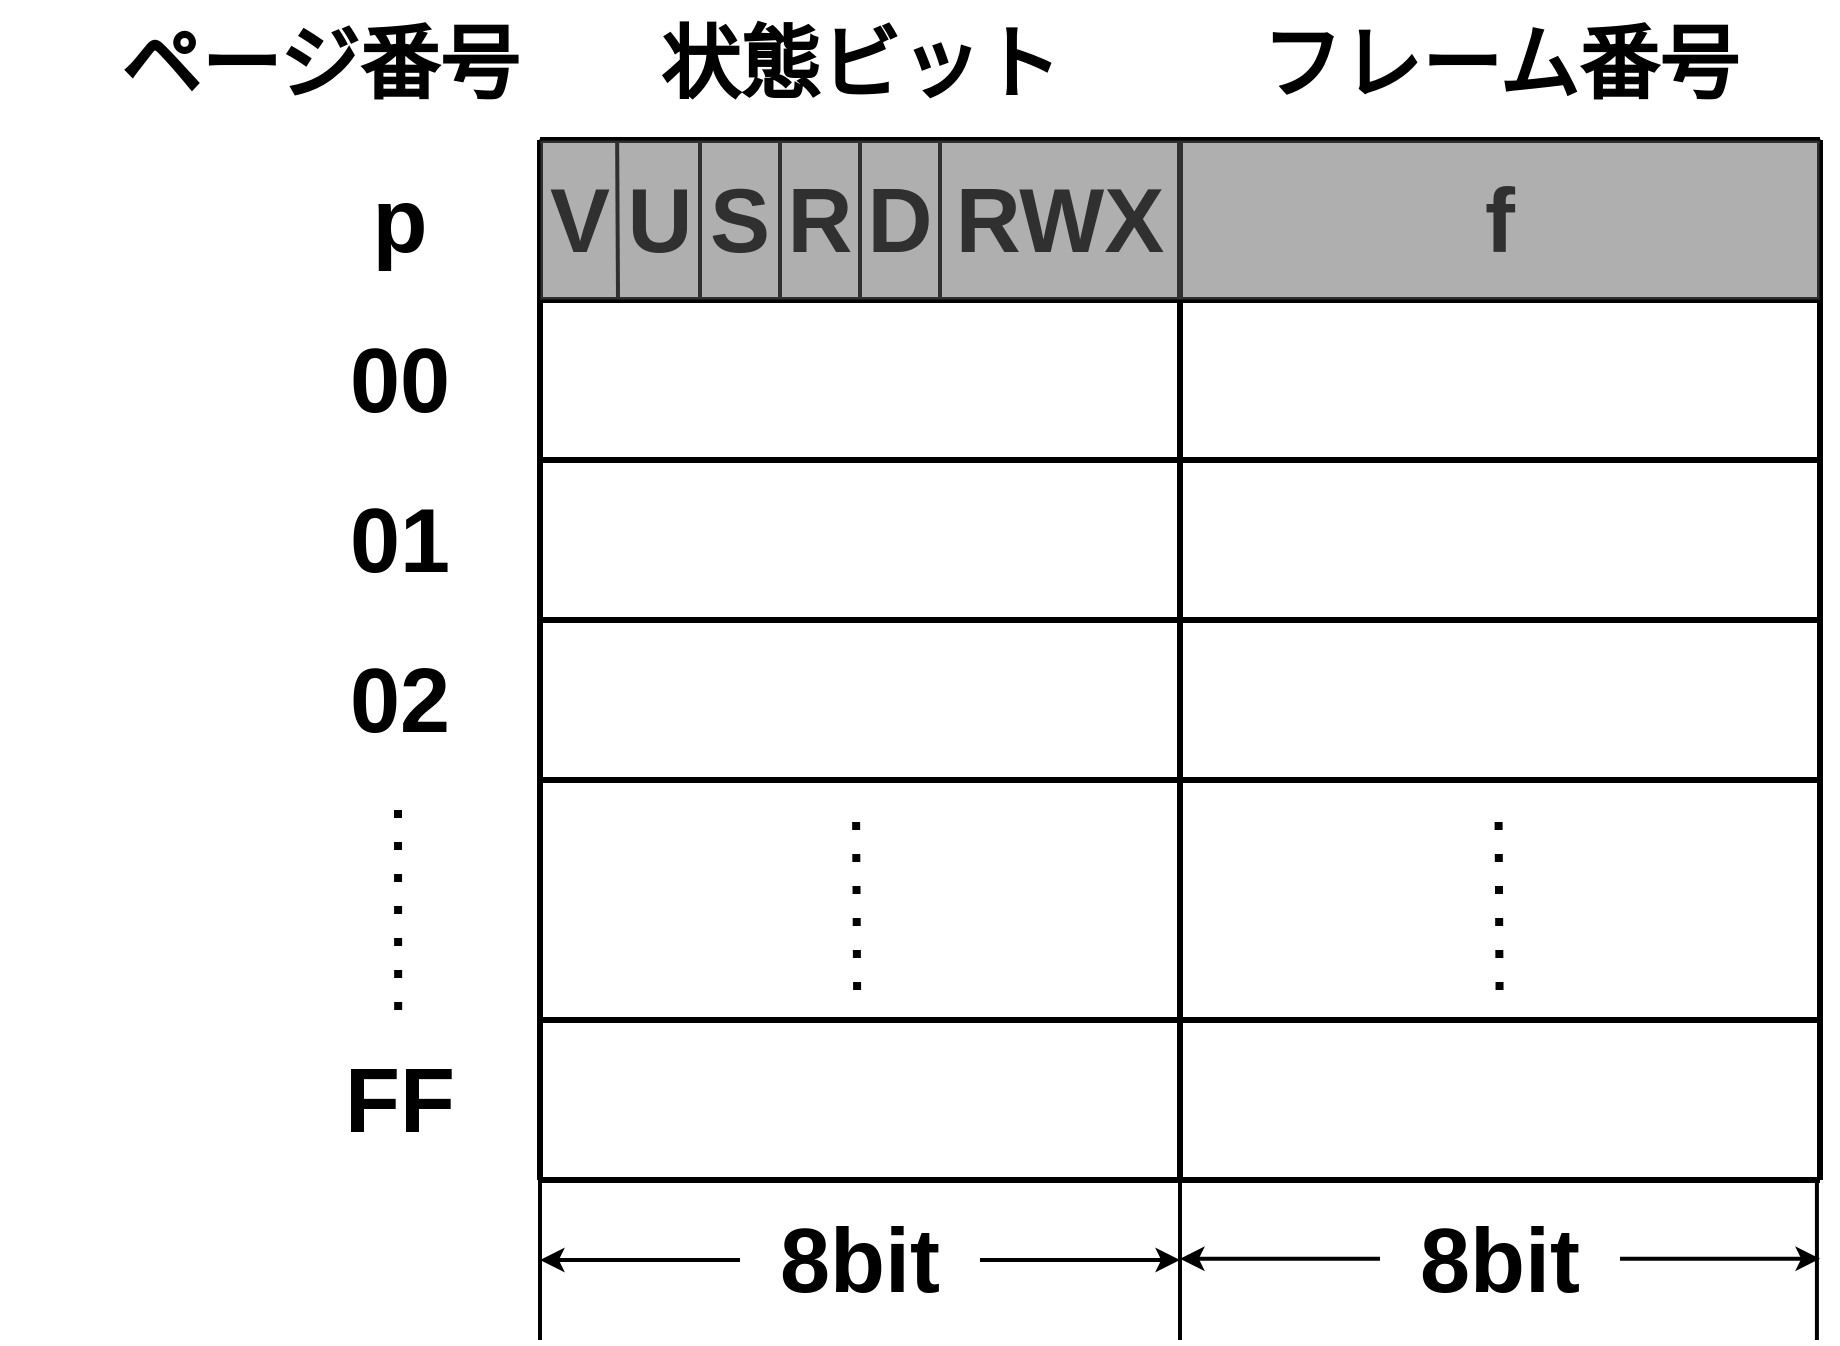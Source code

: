 <mxfile version="20.8.20" type="device"><diagram name="ページ1" id="4yVBmy11cU7dY7u3gvaL"><mxGraphModel dx="1382" dy="747" grid="1" gridSize="10" guides="1" tooltips="1" connect="1" arrows="1" fold="1" page="1" pageScale="1" pageWidth="827" pageHeight="1169" math="0" shadow="0"><root><mxCell id="0"/><mxCell id="1" parent="0"/><mxCell id="7tJPCDzHAG0bUK1x06y_-2" value="" style="endArrow=none;html=1;rounded=0;strokeWidth=3;" parent="1" edge="1"><mxGeometry width="50" height="50" relative="1" as="geometry"><mxPoint x="160" y="760" as="sourcePoint"/><mxPoint x="160" y="240" as="targetPoint"/></mxGeometry></mxCell><mxCell id="7tJPCDzHAG0bUK1x06y_-3" value="" style="endArrow=none;html=1;rounded=0;strokeWidth=3;" parent="1" edge="1"><mxGeometry width="50" height="50" relative="1" as="geometry"><mxPoint x="160" y="240" as="sourcePoint"/><mxPoint x="800" y="240" as="targetPoint"/></mxGeometry></mxCell><mxCell id="7tJPCDzHAG0bUK1x06y_-4" value="" style="endArrow=none;html=1;rounded=0;strokeWidth=3;" parent="1" edge="1"><mxGeometry width="50" height="50" relative="1" as="geometry"><mxPoint x="160" y="400" as="sourcePoint"/><mxPoint x="800" y="400" as="targetPoint"/></mxGeometry></mxCell><mxCell id="7tJPCDzHAG0bUK1x06y_-5" value="" style="endArrow=none;html=1;rounded=0;strokeWidth=3;" parent="1" edge="1"><mxGeometry width="50" height="50" relative="1" as="geometry"><mxPoint x="800" y="760" as="sourcePoint"/><mxPoint x="800" y="240" as="targetPoint"/></mxGeometry></mxCell><mxCell id="7tJPCDzHAG0bUK1x06y_-6" value="" style="endArrow=none;html=1;rounded=0;strokeWidth=3;" parent="1" edge="1"><mxGeometry width="50" height="50" relative="1" as="geometry"><mxPoint x="480" y="760" as="sourcePoint"/><mxPoint x="480.0" y="240" as="targetPoint"/></mxGeometry></mxCell><mxCell id="7tJPCDzHAG0bUK1x06y_-10" value="&lt;b&gt;V&lt;/b&gt;" style="text;html=1;strokeColor=none;fillColor=none;align=center;verticalAlign=middle;whiteSpace=wrap;rounded=0;fontSize=45;" parent="1" vertex="1"><mxGeometry x="160" y="240" width="40" height="80" as="geometry"/></mxCell><mxCell id="7tJPCDzHAG0bUK1x06y_-11" value="" style="endArrow=none;html=1;rounded=0;strokeWidth=2;" parent="1" edge="1"><mxGeometry width="50" height="50" relative="1" as="geometry"><mxPoint x="199" y="320" as="sourcePoint"/><mxPoint x="198.57" y="240.0" as="targetPoint"/></mxGeometry></mxCell><mxCell id="7tJPCDzHAG0bUK1x06y_-12" value="&lt;b&gt;U&lt;/b&gt;" style="text;html=1;strokeColor=none;fillColor=none;align=center;verticalAlign=middle;whiteSpace=wrap;rounded=0;fontSize=45;" parent="1" vertex="1"><mxGeometry x="200" y="240" width="40" height="80" as="geometry"/></mxCell><mxCell id="7tJPCDzHAG0bUK1x06y_-13" value="" style="endArrow=none;html=1;rounded=0;strokeWidth=2;" parent="1" edge="1"><mxGeometry width="50" height="50" relative="1" as="geometry"><mxPoint x="360" y="320" as="sourcePoint"/><mxPoint x="360" y="240.0" as="targetPoint"/></mxGeometry></mxCell><mxCell id="7tJPCDzHAG0bUK1x06y_-14" value="" style="endArrow=none;html=1;rounded=0;strokeWidth=2;" parent="1" edge="1"><mxGeometry width="50" height="50" relative="1" as="geometry"><mxPoint x="240" y="320" as="sourcePoint"/><mxPoint x="240.0" y="240" as="targetPoint"/></mxGeometry></mxCell><mxCell id="7tJPCDzHAG0bUK1x06y_-15" value="&lt;b&gt;S&lt;/b&gt;" style="text;html=1;strokeColor=none;fillColor=none;align=center;verticalAlign=middle;whiteSpace=wrap;rounded=0;fontSize=45;" parent="1" vertex="1"><mxGeometry x="240" y="240" width="40" height="80" as="geometry"/></mxCell><mxCell id="7tJPCDzHAG0bUK1x06y_-16" value="" style="endArrow=none;html=1;rounded=0;strokeWidth=2;" parent="1" edge="1"><mxGeometry width="50" height="50" relative="1" as="geometry"><mxPoint x="280" y="320" as="sourcePoint"/><mxPoint x="280.0" y="240" as="targetPoint"/></mxGeometry></mxCell><mxCell id="7tJPCDzHAG0bUK1x06y_-17" value="&lt;b&gt;R&lt;/b&gt;" style="text;html=1;strokeColor=none;fillColor=none;align=center;verticalAlign=middle;whiteSpace=wrap;rounded=0;fontSize=45;" parent="1" vertex="1"><mxGeometry x="280" y="240" width="40" height="80" as="geometry"/></mxCell><mxCell id="7tJPCDzHAG0bUK1x06y_-18" value="" style="endArrow=none;html=1;rounded=0;strokeWidth=2;" parent="1" edge="1"><mxGeometry width="50" height="50" relative="1" as="geometry"><mxPoint x="320" y="320" as="sourcePoint"/><mxPoint x="320.0" y="240" as="targetPoint"/></mxGeometry></mxCell><mxCell id="7tJPCDzHAG0bUK1x06y_-19" value="&lt;b&gt;D&lt;/b&gt;" style="text;html=1;strokeColor=none;fillColor=none;align=center;verticalAlign=middle;whiteSpace=wrap;rounded=0;fontSize=45;" parent="1" vertex="1"><mxGeometry x="320" y="240" width="40" height="80" as="geometry"/></mxCell><mxCell id="7tJPCDzHAG0bUK1x06y_-20" value="&lt;b&gt;RWX&lt;/b&gt;" style="text;html=1;strokeColor=none;fillColor=none;align=center;verticalAlign=middle;whiteSpace=wrap;rounded=0;fontSize=45;" parent="1" vertex="1"><mxGeometry x="360" y="240" width="120" height="80" as="geometry"/></mxCell><mxCell id="7tJPCDzHAG0bUK1x06y_-21" value="&lt;b&gt;f&lt;/b&gt;" style="text;html=1;strokeColor=none;fillColor=none;align=center;verticalAlign=middle;whiteSpace=wrap;rounded=0;fontSize=45;" parent="1" vertex="1"><mxGeometry x="480" y="240" width="320" height="80" as="geometry"/></mxCell><mxCell id="KC01XiRTxfUruY9_SalN-1" value="" style="endArrow=none;html=1;rounded=0;strokeWidth=3;" parent="1" edge="1"><mxGeometry width="50" height="50" relative="1" as="geometry"><mxPoint x="160" y="320" as="sourcePoint"/><mxPoint x="800" y="320" as="targetPoint"/></mxGeometry></mxCell><mxCell id="KC01XiRTxfUruY9_SalN-3" value="&lt;b style=&quot;font-size: 40px;&quot;&gt;フレーム番号&lt;/b&gt;" style="text;html=1;strokeColor=none;fillColor=none;align=center;verticalAlign=middle;whiteSpace=wrap;rounded=0;fontSize=45;" parent="1" vertex="1"><mxGeometry x="480" y="170" width="320" height="60" as="geometry"/></mxCell><mxCell id="KC01XiRTxfUruY9_SalN-4" value="&lt;span style=&quot;font-size: 40px;&quot;&gt;&lt;b&gt;状態ビット&lt;/b&gt;&lt;/span&gt;" style="text;html=1;strokeColor=none;fillColor=none;align=center;verticalAlign=middle;whiteSpace=wrap;rounded=0;fontSize=45;" parent="1" vertex="1"><mxGeometry x="160" y="170" width="320" height="60" as="geometry"/></mxCell><mxCell id="KC01XiRTxfUruY9_SalN-5" value="&lt;span style=&quot;font-size: 40px;&quot;&gt;&lt;b&gt;ページ番号&lt;/b&gt;&lt;/span&gt;" style="text;html=1;strokeColor=none;fillColor=none;align=center;verticalAlign=middle;whiteSpace=wrap;rounded=0;fontSize=45;" parent="1" vertex="1"><mxGeometry x="-110" y="170" width="320" height="60" as="geometry"/></mxCell><mxCell id="KC01XiRTxfUruY9_SalN-6" value="&lt;b&gt;p&lt;/b&gt;" style="text;html=1;strokeColor=none;fillColor=none;align=center;verticalAlign=middle;whiteSpace=wrap;rounded=0;fontSize=45;" parent="1" vertex="1"><mxGeometry x="30" y="240" width="120" height="80" as="geometry"/></mxCell><mxCell id="KC01XiRTxfUruY9_SalN-7" value="" style="endArrow=none;html=1;rounded=0;strokeWidth=3;" parent="1" edge="1"><mxGeometry width="50" height="50" relative="1" as="geometry"><mxPoint x="160" y="480" as="sourcePoint"/><mxPoint x="800" y="480" as="targetPoint"/></mxGeometry></mxCell><mxCell id="KC01XiRTxfUruY9_SalN-8" value="" style="endArrow=none;html=1;rounded=0;strokeWidth=3;" parent="1" edge="1"><mxGeometry width="50" height="50" relative="1" as="geometry"><mxPoint x="160" y="560" as="sourcePoint"/><mxPoint x="800" y="560" as="targetPoint"/></mxGeometry></mxCell><mxCell id="KC01XiRTxfUruY9_SalN-9" value="" style="endArrow=none;html=1;rounded=0;strokeWidth=3;" parent="1" edge="1"><mxGeometry width="50" height="50" relative="1" as="geometry"><mxPoint x="160" y="760" as="sourcePoint"/><mxPoint x="800" y="760" as="targetPoint"/></mxGeometry></mxCell><mxCell id="KC01XiRTxfUruY9_SalN-10" value="" style="endArrow=none;html=1;rounded=0;strokeWidth=3;" parent="1" edge="1"><mxGeometry width="50" height="50" relative="1" as="geometry"><mxPoint x="160" y="680" as="sourcePoint"/><mxPoint x="800" y="680" as="targetPoint"/></mxGeometry></mxCell><mxCell id="KC01XiRTxfUruY9_SalN-12" value="&lt;b&gt;00&lt;/b&gt;" style="text;html=1;strokeColor=none;fillColor=none;align=center;verticalAlign=middle;whiteSpace=wrap;rounded=0;fontSize=45;" parent="1" vertex="1"><mxGeometry x="30" y="320" width="120" height="80" as="geometry"/></mxCell><mxCell id="KC01XiRTxfUruY9_SalN-13" value="&lt;b&gt;01&lt;/b&gt;" style="text;html=1;strokeColor=none;fillColor=none;align=center;verticalAlign=middle;whiteSpace=wrap;rounded=0;fontSize=45;" parent="1" vertex="1"><mxGeometry x="30" y="400" width="120" height="80" as="geometry"/></mxCell><mxCell id="KC01XiRTxfUruY9_SalN-14" value="&lt;b&gt;02&lt;/b&gt;" style="text;html=1;strokeColor=none;fillColor=none;align=center;verticalAlign=middle;whiteSpace=wrap;rounded=0;fontSize=45;" parent="1" vertex="1"><mxGeometry x="30" y="480" width="120" height="80" as="geometry"/></mxCell><mxCell id="KC01XiRTxfUruY9_SalN-15" value="&lt;b&gt;FF&lt;/b&gt;" style="text;html=1;strokeColor=none;fillColor=none;align=center;verticalAlign=middle;whiteSpace=wrap;rounded=0;fontSize=45;" parent="1" vertex="1"><mxGeometry x="30" y="680" width="120" height="80" as="geometry"/></mxCell><mxCell id="KC01XiRTxfUruY9_SalN-16" value="" style="endArrow=none;dashed=1;html=1;dashPattern=1 3;strokeWidth=4;rounded=0;fontSize=40;" parent="1" edge="1"><mxGeometry width="50" height="50" relative="1" as="geometry"><mxPoint x="89.09" y="675" as="sourcePoint"/><mxPoint x="89" y="570" as="targetPoint"/></mxGeometry></mxCell><mxCell id="KC01XiRTxfUruY9_SalN-17" value="" style="endArrow=none;dashed=1;html=1;dashPattern=1 3;strokeWidth=4;rounded=0;fontSize=40;" parent="1" edge="1"><mxGeometry width="50" height="50" relative="1" as="geometry"><mxPoint x="318.55" y="665" as="sourcePoint"/><mxPoint x="318" y="570" as="targetPoint"/></mxGeometry></mxCell><mxCell id="KC01XiRTxfUruY9_SalN-18" value="" style="endArrow=none;dashed=1;html=1;dashPattern=1 3;strokeWidth=4;rounded=0;fontSize=40;" parent="1" edge="1"><mxGeometry width="50" height="50" relative="1" as="geometry"><mxPoint x="639.78" y="665" as="sourcePoint"/><mxPoint x="639.23" y="570" as="targetPoint"/></mxGeometry></mxCell><mxCell id="KC01XiRTxfUruY9_SalN-19" value="" style="endArrow=none;html=1;rounded=0;strokeWidth=2;fontSize=40;" parent="1" edge="1"><mxGeometry width="50" height="50" relative="1" as="geometry"><mxPoint x="160" y="840" as="sourcePoint"/><mxPoint x="160" y="760" as="targetPoint"/></mxGeometry></mxCell><mxCell id="KC01XiRTxfUruY9_SalN-20" value="" style="endArrow=none;html=1;rounded=0;strokeWidth=2;fontSize=40;" parent="1" edge="1"><mxGeometry width="50" height="50" relative="1" as="geometry"><mxPoint x="480.0" y="840" as="sourcePoint"/><mxPoint x="480.0" y="750" as="targetPoint"/></mxGeometry></mxCell><mxCell id="KC01XiRTxfUruY9_SalN-21" value="" style="endArrow=none;html=1;rounded=0;strokeWidth=2;fontSize=40;" parent="1" edge="1"><mxGeometry width="50" height="50" relative="1" as="geometry"><mxPoint x="798.46" y="840" as="sourcePoint"/><mxPoint x="798.46" y="760" as="targetPoint"/></mxGeometry></mxCell><mxCell id="KC01XiRTxfUruY9_SalN-24" value="&lt;b&gt;8bit&lt;br&gt;&lt;/b&gt;" style="text;html=1;strokeColor=none;fillColor=none;align=center;verticalAlign=middle;whiteSpace=wrap;rounded=0;fontSize=45;" parent="1" vertex="1"><mxGeometry x="260" y="760" width="120" height="80" as="geometry"/></mxCell><mxCell id="KC01XiRTxfUruY9_SalN-25" value="" style="endArrow=classic;html=1;rounded=0;strokeWidth=2;fontSize=40;exitX=1;exitY=0.5;exitDx=0;exitDy=0;" parent="1" source="KC01XiRTxfUruY9_SalN-24" edge="1"><mxGeometry width="50" height="50" relative="1" as="geometry"><mxPoint x="340" y="730" as="sourcePoint"/><mxPoint x="480" y="800" as="targetPoint"/></mxGeometry></mxCell><mxCell id="KC01XiRTxfUruY9_SalN-26" value="" style="endArrow=classic;html=1;rounded=0;strokeWidth=2;fontSize=40;exitX=0;exitY=0.5;exitDx=0;exitDy=0;" parent="1" source="KC01XiRTxfUruY9_SalN-24" edge="1"><mxGeometry width="50" height="50" relative="1" as="geometry"><mxPoint x="340" y="730" as="sourcePoint"/><mxPoint x="160" y="800" as="targetPoint"/></mxGeometry></mxCell><mxCell id="KC01XiRTxfUruY9_SalN-27" value="&lt;b&gt;8bit&lt;br&gt;&lt;/b&gt;" style="text;html=1;strokeColor=none;fillColor=none;align=center;verticalAlign=middle;whiteSpace=wrap;rounded=0;fontSize=45;" parent="1" vertex="1"><mxGeometry x="580" y="760" width="120" height="80" as="geometry"/></mxCell><mxCell id="KC01XiRTxfUruY9_SalN-28" value="" style="endArrow=classic;html=1;rounded=0;strokeWidth=2;fontSize=40;exitX=1;exitY=0.5;exitDx=0;exitDy=0;" parent="1" edge="1"><mxGeometry width="50" height="50" relative="1" as="geometry"><mxPoint x="700" y="799.38" as="sourcePoint"/><mxPoint x="800" y="799.38" as="targetPoint"/></mxGeometry></mxCell><mxCell id="KC01XiRTxfUruY9_SalN-29" value="" style="endArrow=classic;html=1;rounded=0;strokeWidth=2;fontSize=40;exitX=0;exitY=0.5;exitDx=0;exitDy=0;" parent="1" edge="1"><mxGeometry width="50" height="50" relative="1" as="geometry"><mxPoint x="580" y="799.38" as="sourcePoint"/><mxPoint x="480" y="799.38" as="targetPoint"/></mxGeometry></mxCell><mxCell id="dhGyJxEGhNtZxjv8BMSJ-1" value="" style="rounded=0;whiteSpace=wrap;html=1;fillColor=#616161;opacity=50;" parent="1" vertex="1"><mxGeometry x="160" y="240" width="640" height="80" as="geometry"/></mxCell></root></mxGraphModel></diagram></mxfile>